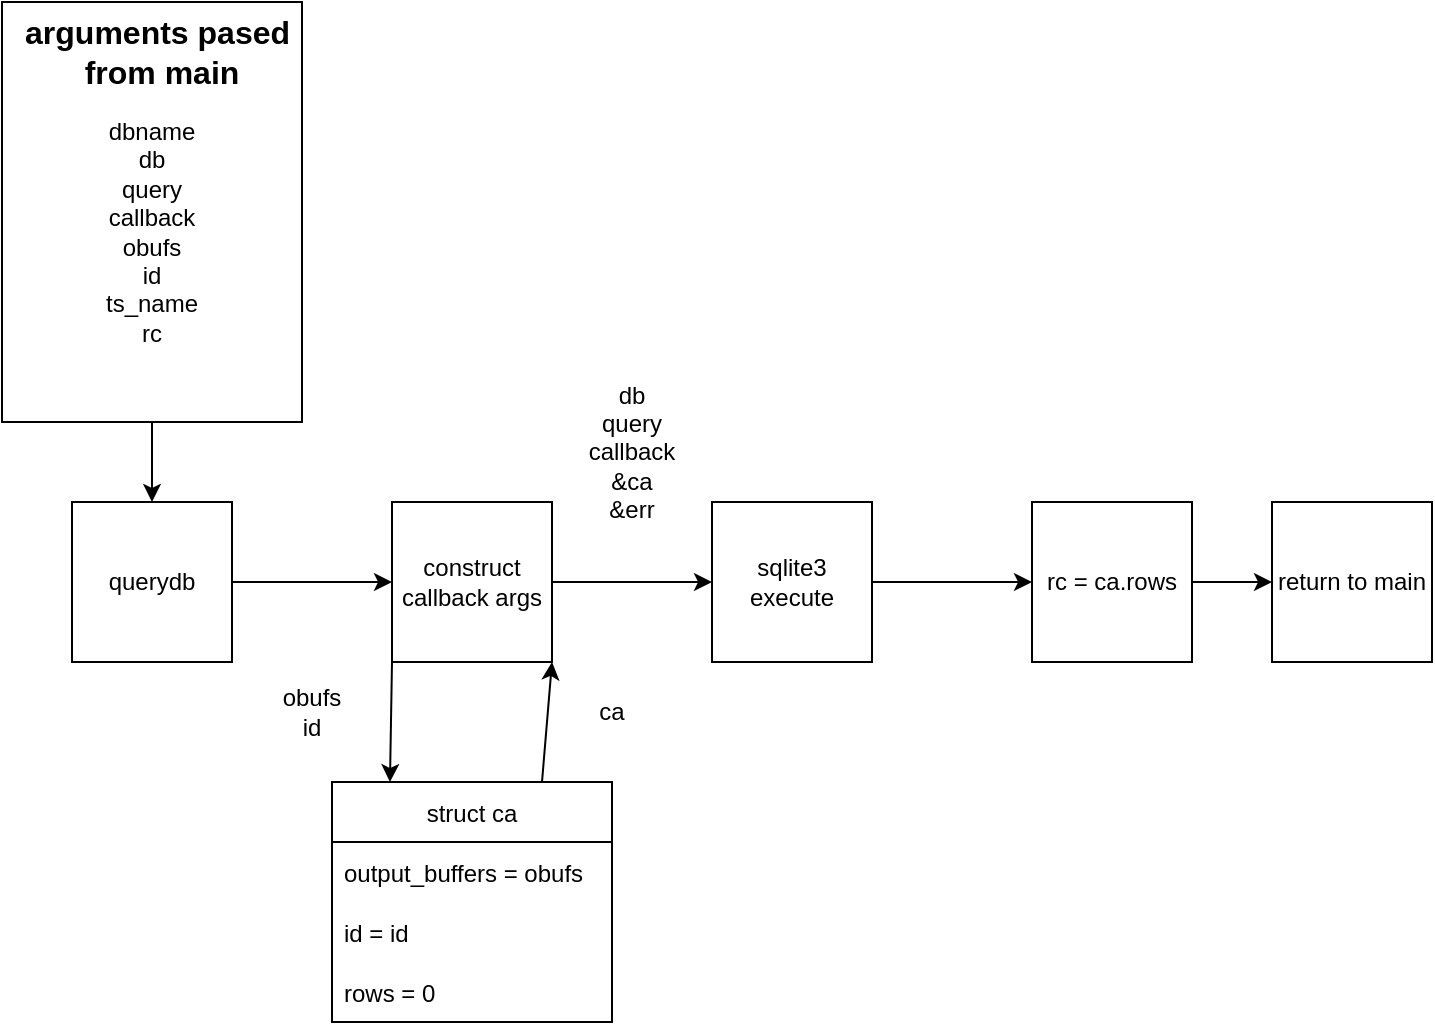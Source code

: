 <mxfile version="20.0.4" type="google"><diagram id="YEIm0f5HJUgp1G-cmSlw" name="Page-1"><mxGraphModel grid="1" page="1" gridSize="10" guides="1" tooltips="1" connect="1" arrows="1" fold="1" pageScale="1" pageWidth="1100" pageHeight="850" math="0" shadow="0"><root><mxCell id="0"/><mxCell id="1" parent="0"/><mxCell id="a9HirlZP_WgSIqlQznu6-1" style="edgeStyle=orthogonalEdgeStyle;rounded=0;orthogonalLoop=1;jettySize=auto;html=1;exitX=0.5;exitY=1;exitDx=0;exitDy=0;entryX=0.5;entryY=0;entryDx=0;entryDy=0;fontSize=16;" edge="1" parent="1" source="a9HirlZP_WgSIqlQznu6-2" target="a9HirlZP_WgSIqlQznu6-4"><mxGeometry relative="1" as="geometry"/></mxCell><mxCell id="a9HirlZP_WgSIqlQznu6-2" value="" style="rounded=0;whiteSpace=wrap;html=1;fillColor=default;" vertex="1" parent="1"><mxGeometry x="370" y="390" width="150" height="210" as="geometry"/></mxCell><mxCell id="a9HirlZP_WgSIqlQznu6-3" value="" style="edgeStyle=orthogonalEdgeStyle;rounded=0;orthogonalLoop=1;jettySize=auto;html=1;" edge="1" parent="1" source="a9HirlZP_WgSIqlQznu6-4" target="a9HirlZP_WgSIqlQznu6-6"><mxGeometry relative="1" as="geometry"/></mxCell><mxCell id="a9HirlZP_WgSIqlQznu6-4" value="querydb" style="whiteSpace=wrap;html=1;aspect=fixed;" vertex="1" parent="1"><mxGeometry x="405" y="640" width="80" height="80" as="geometry"/></mxCell><mxCell id="a9HirlZP_WgSIqlQznu6-5" value="" style="edgeStyle=orthogonalEdgeStyle;rounded=0;orthogonalLoop=1;jettySize=auto;html=1;" edge="1" parent="1" source="a9HirlZP_WgSIqlQznu6-6" target="a9HirlZP_WgSIqlQznu6-13"><mxGeometry relative="1" as="geometry"/></mxCell><mxCell id="a9HirlZP_WgSIqlQznu6-6" value="construct callback args" style="whiteSpace=wrap;html=1;aspect=fixed;" vertex="1" parent="1"><mxGeometry x="565" y="640" width="80" height="80" as="geometry"/></mxCell><mxCell id="a9HirlZP_WgSIqlQznu6-7" value="struct ca" style="swimlane;fontStyle=0;childLayout=stackLayout;horizontal=1;startSize=30;horizontalStack=0;resizeParent=1;resizeParentMax=0;resizeLast=0;collapsible=1;marginBottom=0;" vertex="1" parent="1"><mxGeometry x="535" y="780" width="140" height="120" as="geometry"/></mxCell><mxCell id="a9HirlZP_WgSIqlQznu6-8" value="output_buffers = obufs" style="text;strokeColor=none;fillColor=none;align=left;verticalAlign=middle;spacingLeft=4;spacingRight=4;overflow=hidden;points=[[0,0.5],[1,0.5]];portConstraint=eastwest;rotatable=0;" vertex="1" parent="a9HirlZP_WgSIqlQznu6-7"><mxGeometry y="30" width="140" height="30" as="geometry"/></mxCell><mxCell id="a9HirlZP_WgSIqlQznu6-9" value="id = id" style="text;strokeColor=none;fillColor=none;align=left;verticalAlign=middle;spacingLeft=4;spacingRight=4;overflow=hidden;points=[[0,0.5],[1,0.5]];portConstraint=eastwest;rotatable=0;" vertex="1" parent="a9HirlZP_WgSIqlQznu6-7"><mxGeometry y="60" width="140" height="30" as="geometry"/></mxCell><mxCell id="a9HirlZP_WgSIqlQznu6-10" value="rows = 0" style="text;strokeColor=none;fillColor=none;align=left;verticalAlign=middle;spacingLeft=4;spacingRight=4;overflow=hidden;points=[[0,0.5],[1,0.5]];portConstraint=eastwest;rotatable=0;" vertex="1" parent="a9HirlZP_WgSIqlQznu6-7"><mxGeometry y="90" width="140" height="30" as="geometry"/></mxCell><mxCell id="a9HirlZP_WgSIqlQznu6-11" value="dbname&lt;br&gt;db&lt;br&gt;query&lt;br&gt;callback&lt;br&gt;obufs&lt;br&gt;id&lt;br&gt;ts_name&lt;br&gt;rc" style="text;html=1;strokeColor=none;fillColor=none;align=center;verticalAlign=middle;whiteSpace=wrap;rounded=0;" vertex="1" parent="1"><mxGeometry x="415" y="490" width="60" height="30" as="geometry"/></mxCell><mxCell id="a9HirlZP_WgSIqlQznu6-12" value="" style="edgeStyle=orthogonalEdgeStyle;rounded=0;orthogonalLoop=1;jettySize=auto;html=1;fontSize=16;" edge="1" parent="1" source="a9HirlZP_WgSIqlQznu6-13" target="a9HirlZP_WgSIqlQznu6-17"><mxGeometry relative="1" as="geometry"/></mxCell><mxCell id="a9HirlZP_WgSIqlQznu6-13" value="sqlite3 execute" style="whiteSpace=wrap;html=1;aspect=fixed;" vertex="1" parent="1"><mxGeometry x="725" y="640" width="80" height="80" as="geometry"/></mxCell><mxCell id="a9HirlZP_WgSIqlQznu6-14" value="db&lt;br&gt;query&lt;br&gt;callback&lt;br&gt;&amp;amp;ca&lt;br&gt;&amp;amp;err" style="text;html=1;strokeColor=none;fillColor=none;align=center;verticalAlign=middle;whiteSpace=wrap;rounded=0;" vertex="1" parent="1"><mxGeometry x="655" y="600" width="60" height="30" as="geometry"/></mxCell><mxCell id="a9HirlZP_WgSIqlQznu6-15" value="&lt;div style=&quot;&quot;&gt;&lt;b style=&quot;font-size: 16px; background-color: initial;&quot;&gt;arguments pased&amp;nbsp;&lt;/b&gt;&lt;/div&gt;&lt;div style=&quot;&quot;&gt;&lt;b style=&quot;font-size: 16px; background-color: initial;&quot;&gt;from main&lt;/b&gt;&lt;/div&gt;" style="text;html=1;strokeColor=none;fillColor=none;align=center;verticalAlign=middle;whiteSpace=wrap;rounded=0;" vertex="1" parent="1"><mxGeometry x="375" y="400" width="150" height="30" as="geometry"/></mxCell><mxCell id="a9HirlZP_WgSIqlQznu6-16" style="edgeStyle=orthogonalEdgeStyle;rounded=0;orthogonalLoop=1;jettySize=auto;html=1;exitX=1;exitY=0.5;exitDx=0;exitDy=0;entryX=0;entryY=0.5;entryDx=0;entryDy=0;" edge="1" parent="1" source="a9HirlZP_WgSIqlQznu6-17" target="a9HirlZP_WgSIqlQznu6-22"><mxGeometry relative="1" as="geometry"/></mxCell><mxCell id="a9HirlZP_WgSIqlQznu6-17" value="rc = ca.rows" style="whiteSpace=wrap;html=1;aspect=fixed;" vertex="1" parent="1"><mxGeometry x="885" y="640" width="80" height="80" as="geometry"/></mxCell><mxCell id="a9HirlZP_WgSIqlQznu6-18" value="&lt;div&gt;obufs&lt;/div&gt;&lt;div&gt;id&lt;br&gt;&lt;/div&gt;" style="text;html=1;strokeColor=none;fillColor=none;align=center;verticalAlign=middle;whiteSpace=wrap;rounded=0;" vertex="1" parent="1"><mxGeometry x="495" y="730" width="60" height="30" as="geometry"/></mxCell><mxCell id="a9HirlZP_WgSIqlQznu6-19" value="" style="endArrow=classic;html=1;rounded=0;entryX=1;entryY=1;entryDx=0;entryDy=0;exitX=0.75;exitY=0;exitDx=0;exitDy=0;" edge="1" parent="1" source="a9HirlZP_WgSIqlQznu6-7" target="a9HirlZP_WgSIqlQznu6-6"><mxGeometry width="50" height="50" relative="1" as="geometry"><mxPoint x="615" y="780" as="sourcePoint"/><mxPoint x="665" y="730" as="targetPoint"/></mxGeometry></mxCell><mxCell id="a9HirlZP_WgSIqlQznu6-20" value="" style="endArrow=classic;html=1;rounded=0;exitX=0;exitY=1;exitDx=0;exitDy=0;entryX=0.207;entryY=0;entryDx=0;entryDy=0;entryPerimeter=0;" edge="1" parent="1" source="a9HirlZP_WgSIqlQznu6-6" target="a9HirlZP_WgSIqlQznu6-7"><mxGeometry width="50" height="50" relative="1" as="geometry"><mxPoint x="555" y="780" as="sourcePoint"/><mxPoint x="605" y="730" as="targetPoint"/></mxGeometry></mxCell><mxCell id="a9HirlZP_WgSIqlQznu6-21" value="ca" style="text;html=1;strokeColor=none;fillColor=none;align=center;verticalAlign=middle;whiteSpace=wrap;rounded=0;" vertex="1" parent="1"><mxGeometry x="645" y="730" width="60" height="30" as="geometry"/></mxCell><mxCell id="a9HirlZP_WgSIqlQznu6-22" value="return to main" style="whiteSpace=wrap;html=1;aspect=fixed;" vertex="1" parent="1"><mxGeometry x="1005" y="640" width="80" height="80" as="geometry"/></mxCell></root></mxGraphModel></diagram></mxfile>